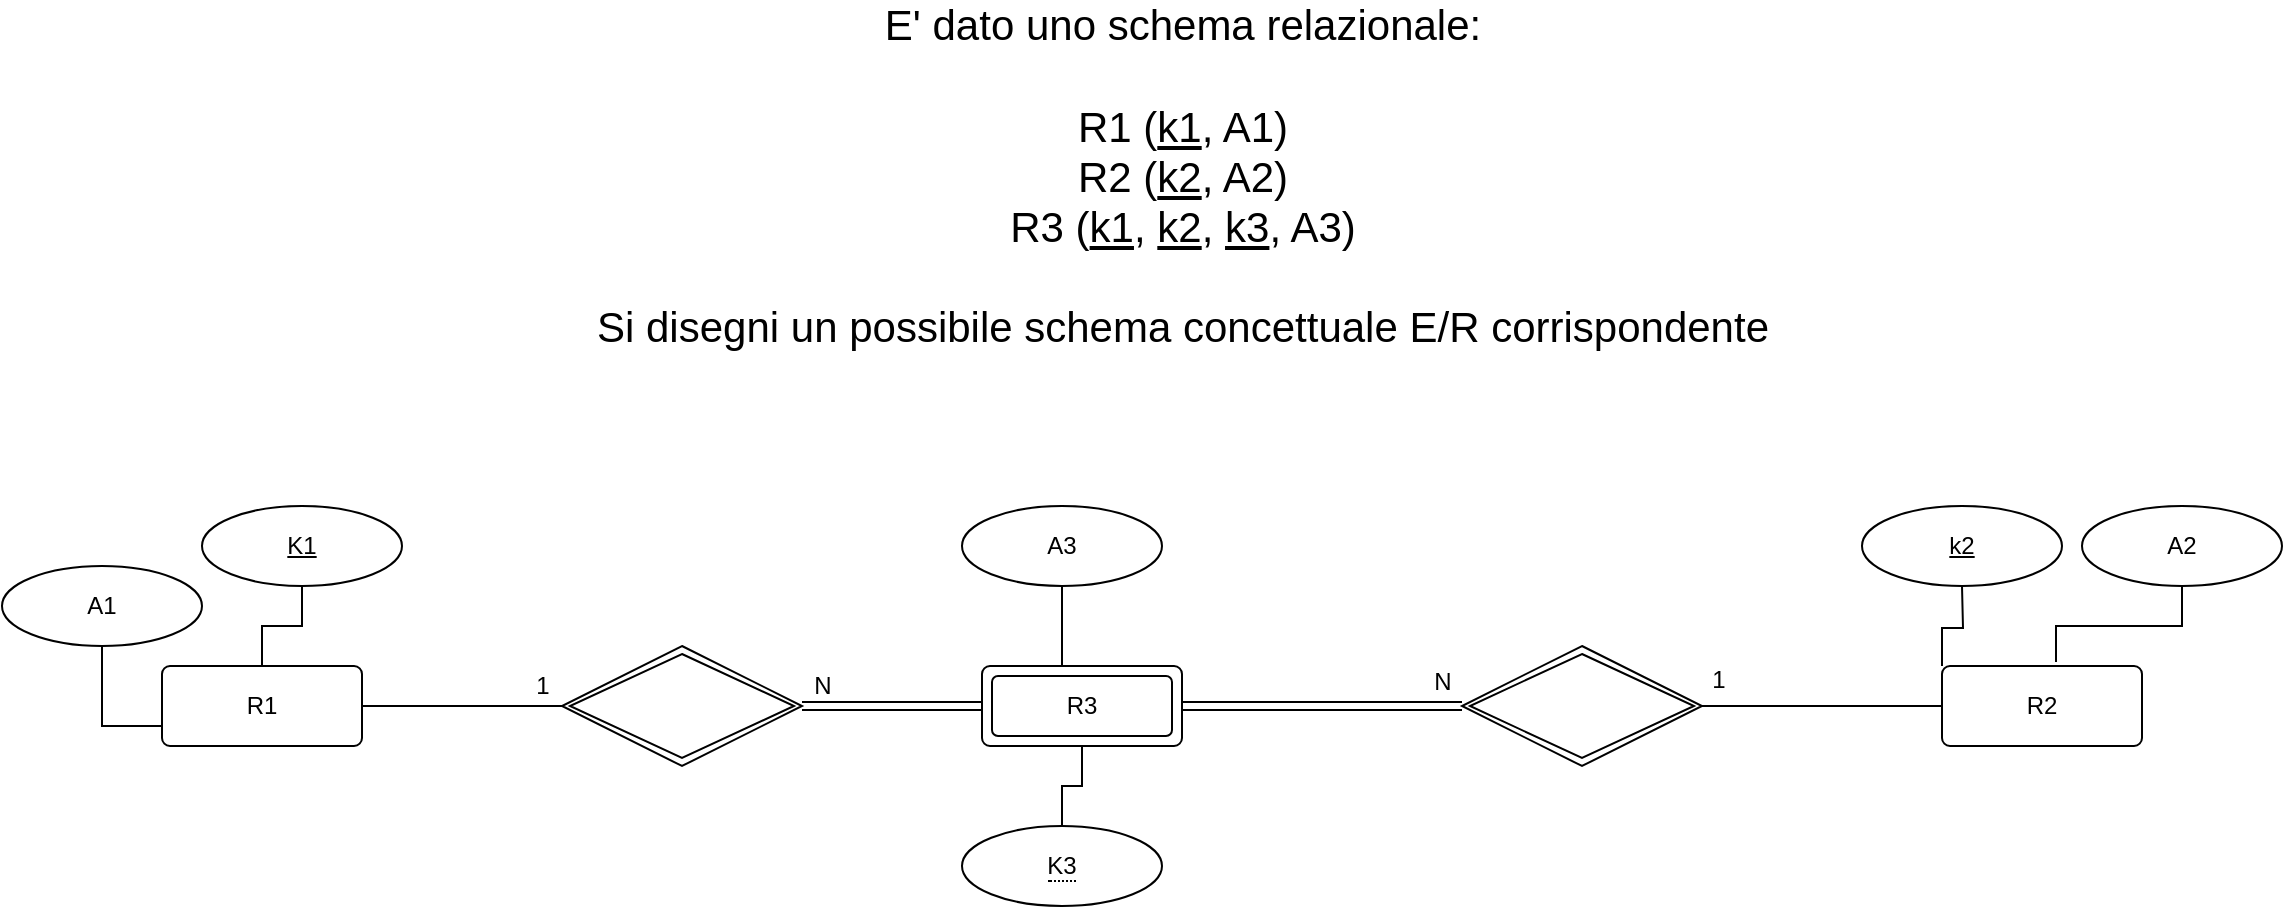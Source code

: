 <mxfile version="13.0.1" type="device"><diagram id="q0JTB-GfVeCKMsjpY5aI" name="Page-1"><mxGraphModel dx="946" dy="633" grid="1" gridSize="10" guides="1" tooltips="1" connect="1" arrows="1" fold="1" page="1" pageScale="1" pageWidth="1091" pageHeight="1011" math="0" shadow="0"><root><mxCell id="0"/><mxCell id="1" parent="0"/><mxCell id="TRV-0-cWPBI3vSq-Ukxo-1" value="&lt;span style=&quot;font-size: 21px&quot;&gt;E' dato uno schema relazionale:&lt;br&gt;&lt;br&gt;R1 (&lt;u&gt;k1&lt;/u&gt;, A1)&lt;br&gt;R2 (&lt;u&gt;k2&lt;/u&gt;, A2)&lt;br&gt;R3 (&lt;u&gt;k1&lt;/u&gt;, &lt;u&gt;k2&lt;/u&gt;, &lt;u&gt;k3&lt;/u&gt;, A3)&lt;br&gt;&lt;br&gt;Si disegni un possibile schema concettuale E/R corrispondente&lt;br&gt;&lt;/span&gt;" style="text;html=1;align=center;verticalAlign=middle;resizable=0;points=[];autosize=1;" parent="1" vertex="1"><mxGeometry x="700" y="115" width="600" height="120" as="geometry"/></mxCell><mxCell id="biBw0ycHzPWIeLSe-4J--43" style="edgeStyle=orthogonalEdgeStyle;rounded=0;orthogonalLoop=1;jettySize=auto;html=1;entryX=0;entryY=0.5;entryDx=0;entryDy=0;endArrow=none;endFill=0;" edge="1" parent="1" source="biBw0ycHzPWIeLSe-4J--1" target="biBw0ycHzPWIeLSe-4J--41"><mxGeometry relative="1" as="geometry"/></mxCell><mxCell id="biBw0ycHzPWIeLSe-4J--1" value="R1" style="rounded=1;arcSize=10;whiteSpace=wrap;html=1;align=center;" vertex="1" parent="1"><mxGeometry x="490" y="420" width="100" height="40" as="geometry"/></mxCell><mxCell id="biBw0ycHzPWIeLSe-4J--2" value="R2" style="rounded=1;arcSize=10;whiteSpace=wrap;html=1;align=center;" vertex="1" parent="1"><mxGeometry x="1380" y="420" width="100" height="40" as="geometry"/></mxCell><mxCell id="biBw0ycHzPWIeLSe-4J--3" value="R3" style="shape=ext;margin=3;double=1;rounded=1;arcSize=10;whiteSpace=wrap;html=1;align=center;" vertex="1" parent="1"><mxGeometry x="900" y="420" width="100" height="40" as="geometry"/></mxCell><mxCell id="biBw0ycHzPWIeLSe-4J--13" style="edgeStyle=orthogonalEdgeStyle;rounded=0;orthogonalLoop=1;jettySize=auto;html=1;entryX=0.5;entryY=0;entryDx=0;entryDy=0;endArrow=none;endFill=0;" edge="1" parent="1" source="biBw0ycHzPWIeLSe-4J--5" target="biBw0ycHzPWIeLSe-4J--1"><mxGeometry relative="1" as="geometry"/></mxCell><mxCell id="biBw0ycHzPWIeLSe-4J--5" value="K1" style="ellipse;whiteSpace=wrap;html=1;align=center;fontStyle=4;" vertex="1" parent="1"><mxGeometry x="510" y="340" width="100" height="40" as="geometry"/></mxCell><mxCell id="biBw0ycHzPWIeLSe-4J--15" style="edgeStyle=orthogonalEdgeStyle;rounded=0;orthogonalLoop=1;jettySize=auto;html=1;entryX=0;entryY=0;entryDx=0;entryDy=0;endArrow=none;endFill=0;exitX=0.5;exitY=1;exitDx=0;exitDy=0;" edge="1" parent="1" target="biBw0ycHzPWIeLSe-4J--2"><mxGeometry relative="1" as="geometry"><mxPoint x="1390" y="380" as="sourcePoint"/></mxGeometry></mxCell><mxCell id="biBw0ycHzPWIeLSe-4J--19" style="edgeStyle=orthogonalEdgeStyle;rounded=0;orthogonalLoop=1;jettySize=auto;html=1;entryX=0.5;entryY=1;entryDx=0;entryDy=0;endArrow=none;endFill=0;exitX=0.5;exitY=0;exitDx=0;exitDy=0;" edge="1" parent="1" source="biBw0ycHzPWIeLSe-4J--51" target="biBw0ycHzPWIeLSe-4J--3"><mxGeometry relative="1" as="geometry"><mxPoint x="1400.0" y="500" as="sourcePoint"/></mxGeometry></mxCell><mxCell id="biBw0ycHzPWIeLSe-4J--14" style="edgeStyle=orthogonalEdgeStyle;rounded=0;orthogonalLoop=1;jettySize=auto;html=1;entryX=0;entryY=0.75;entryDx=0;entryDy=0;endArrow=none;endFill=0;" edge="1" parent="1" source="biBw0ycHzPWIeLSe-4J--10" target="biBw0ycHzPWIeLSe-4J--1"><mxGeometry relative="1" as="geometry"/></mxCell><mxCell id="biBw0ycHzPWIeLSe-4J--10" value="A1" style="ellipse;whiteSpace=wrap;html=1;align=center;" vertex="1" parent="1"><mxGeometry x="410" y="370" width="100" height="40" as="geometry"/></mxCell><mxCell id="biBw0ycHzPWIeLSe-4J--16" style="edgeStyle=orthogonalEdgeStyle;rounded=0;orthogonalLoop=1;jettySize=auto;html=1;entryX=0.57;entryY=-0.05;entryDx=0;entryDy=0;entryPerimeter=0;endArrow=none;endFill=0;" edge="1" parent="1" source="biBw0ycHzPWIeLSe-4J--11" target="biBw0ycHzPWIeLSe-4J--2"><mxGeometry relative="1" as="geometry"/></mxCell><mxCell id="biBw0ycHzPWIeLSe-4J--11" value="A2" style="ellipse;whiteSpace=wrap;html=1;align=center;" vertex="1" parent="1"><mxGeometry x="1450" y="340" width="100" height="40" as="geometry"/></mxCell><mxCell id="biBw0ycHzPWIeLSe-4J--18" style="edgeStyle=orthogonalEdgeStyle;rounded=0;orthogonalLoop=1;jettySize=auto;html=1;entryX=0.5;entryY=0;entryDx=0;entryDy=0;endArrow=none;endFill=0;" edge="1" parent="1" source="biBw0ycHzPWIeLSe-4J--12" target="biBw0ycHzPWIeLSe-4J--3"><mxGeometry relative="1" as="geometry"><Array as="points"><mxPoint x="940" y="420"/></Array></mxGeometry></mxCell><mxCell id="biBw0ycHzPWIeLSe-4J--12" value="A3" style="ellipse;whiteSpace=wrap;html=1;align=center;" vertex="1" parent="1"><mxGeometry x="890" y="340" width="100" height="40" as="geometry"/></mxCell><mxCell id="biBw0ycHzPWIeLSe-4J--44" style="edgeStyle=orthogonalEdgeStyle;rounded=0;orthogonalLoop=1;jettySize=auto;html=1;endArrow=none;endFill=0;shape=link;entryX=0;entryY=0.5;entryDx=0;entryDy=0;" edge="1" parent="1" source="biBw0ycHzPWIeLSe-4J--41" target="biBw0ycHzPWIeLSe-4J--3"><mxGeometry relative="1" as="geometry"><mxPoint x="850" y="520" as="targetPoint"/></mxGeometry></mxCell><mxCell id="biBw0ycHzPWIeLSe-4J--41" value="" style="shape=rhombus;double=1;perimeter=rhombusPerimeter;whiteSpace=wrap;html=1;align=center;" vertex="1" parent="1"><mxGeometry x="690" y="410" width="120" height="60" as="geometry"/></mxCell><mxCell id="biBw0ycHzPWIeLSe-4J--46" style="edgeStyle=orthogonalEdgeStyle;rounded=0;orthogonalLoop=1;jettySize=auto;html=1;endArrow=none;endFill=0;" edge="1" parent="1" source="biBw0ycHzPWIeLSe-4J--42"><mxGeometry relative="1" as="geometry"><mxPoint x="1380" y="440" as="targetPoint"/></mxGeometry></mxCell><mxCell id="biBw0ycHzPWIeLSe-4J--42" value="" style="shape=rhombus;double=1;perimeter=rhombusPerimeter;whiteSpace=wrap;html=1;align=center;" vertex="1" parent="1"><mxGeometry x="1140" y="410" width="120" height="60" as="geometry"/></mxCell><mxCell id="biBw0ycHzPWIeLSe-4J--47" value="1" style="text;html=1;align=center;verticalAlign=middle;resizable=0;points=[];autosize=1;" vertex="1" parent="1"><mxGeometry x="670" y="420" width="20" height="20" as="geometry"/></mxCell><mxCell id="biBw0ycHzPWIeLSe-4J--48" value="N" style="text;html=1;align=center;verticalAlign=middle;resizable=0;points=[];autosize=1;" vertex="1" parent="1"><mxGeometry x="810" y="420" width="20" height="20" as="geometry"/></mxCell><mxCell id="biBw0ycHzPWIeLSe-4J--51" value="&lt;span style=&quot;border-bottom: 1px dotted&quot;&gt;K3&lt;/span&gt;" style="ellipse;whiteSpace=wrap;html=1;align=center;" vertex="1" parent="1"><mxGeometry x="890" y="500" width="100" height="40" as="geometry"/></mxCell><mxCell id="biBw0ycHzPWIeLSe-4J--54" value="k2" style="ellipse;whiteSpace=wrap;html=1;align=center;fontStyle=4;" vertex="1" parent="1"><mxGeometry x="1340" y="340" width="100" height="40" as="geometry"/></mxCell><mxCell id="biBw0ycHzPWIeLSe-4J--56" style="edgeStyle=orthogonalEdgeStyle;shape=link;rounded=0;orthogonalLoop=1;jettySize=auto;html=1;endArrow=none;endFill=0;entryX=0;entryY=0.5;entryDx=0;entryDy=0;exitX=1;exitY=0.5;exitDx=0;exitDy=0;" edge="1" parent="1" source="biBw0ycHzPWIeLSe-4J--3" target="biBw0ycHzPWIeLSe-4J--42"><mxGeometry relative="1" as="geometry"><mxPoint x="1030" y="550" as="sourcePoint"/><mxPoint x="1100" y="440" as="targetPoint"/></mxGeometry></mxCell><mxCell id="biBw0ycHzPWIeLSe-4J--57" value="N" style="text;html=1;align=center;verticalAlign=middle;resizable=0;points=[];autosize=1;" vertex="1" parent="1"><mxGeometry x="1120" y="418" width="20" height="20" as="geometry"/></mxCell><mxCell id="biBw0ycHzPWIeLSe-4J--60" value="1" style="text;html=1;align=center;verticalAlign=middle;resizable=0;points=[];autosize=1;" vertex="1" parent="1"><mxGeometry x="1258" y="417" width="20" height="20" as="geometry"/></mxCell></root></mxGraphModel></diagram></mxfile>